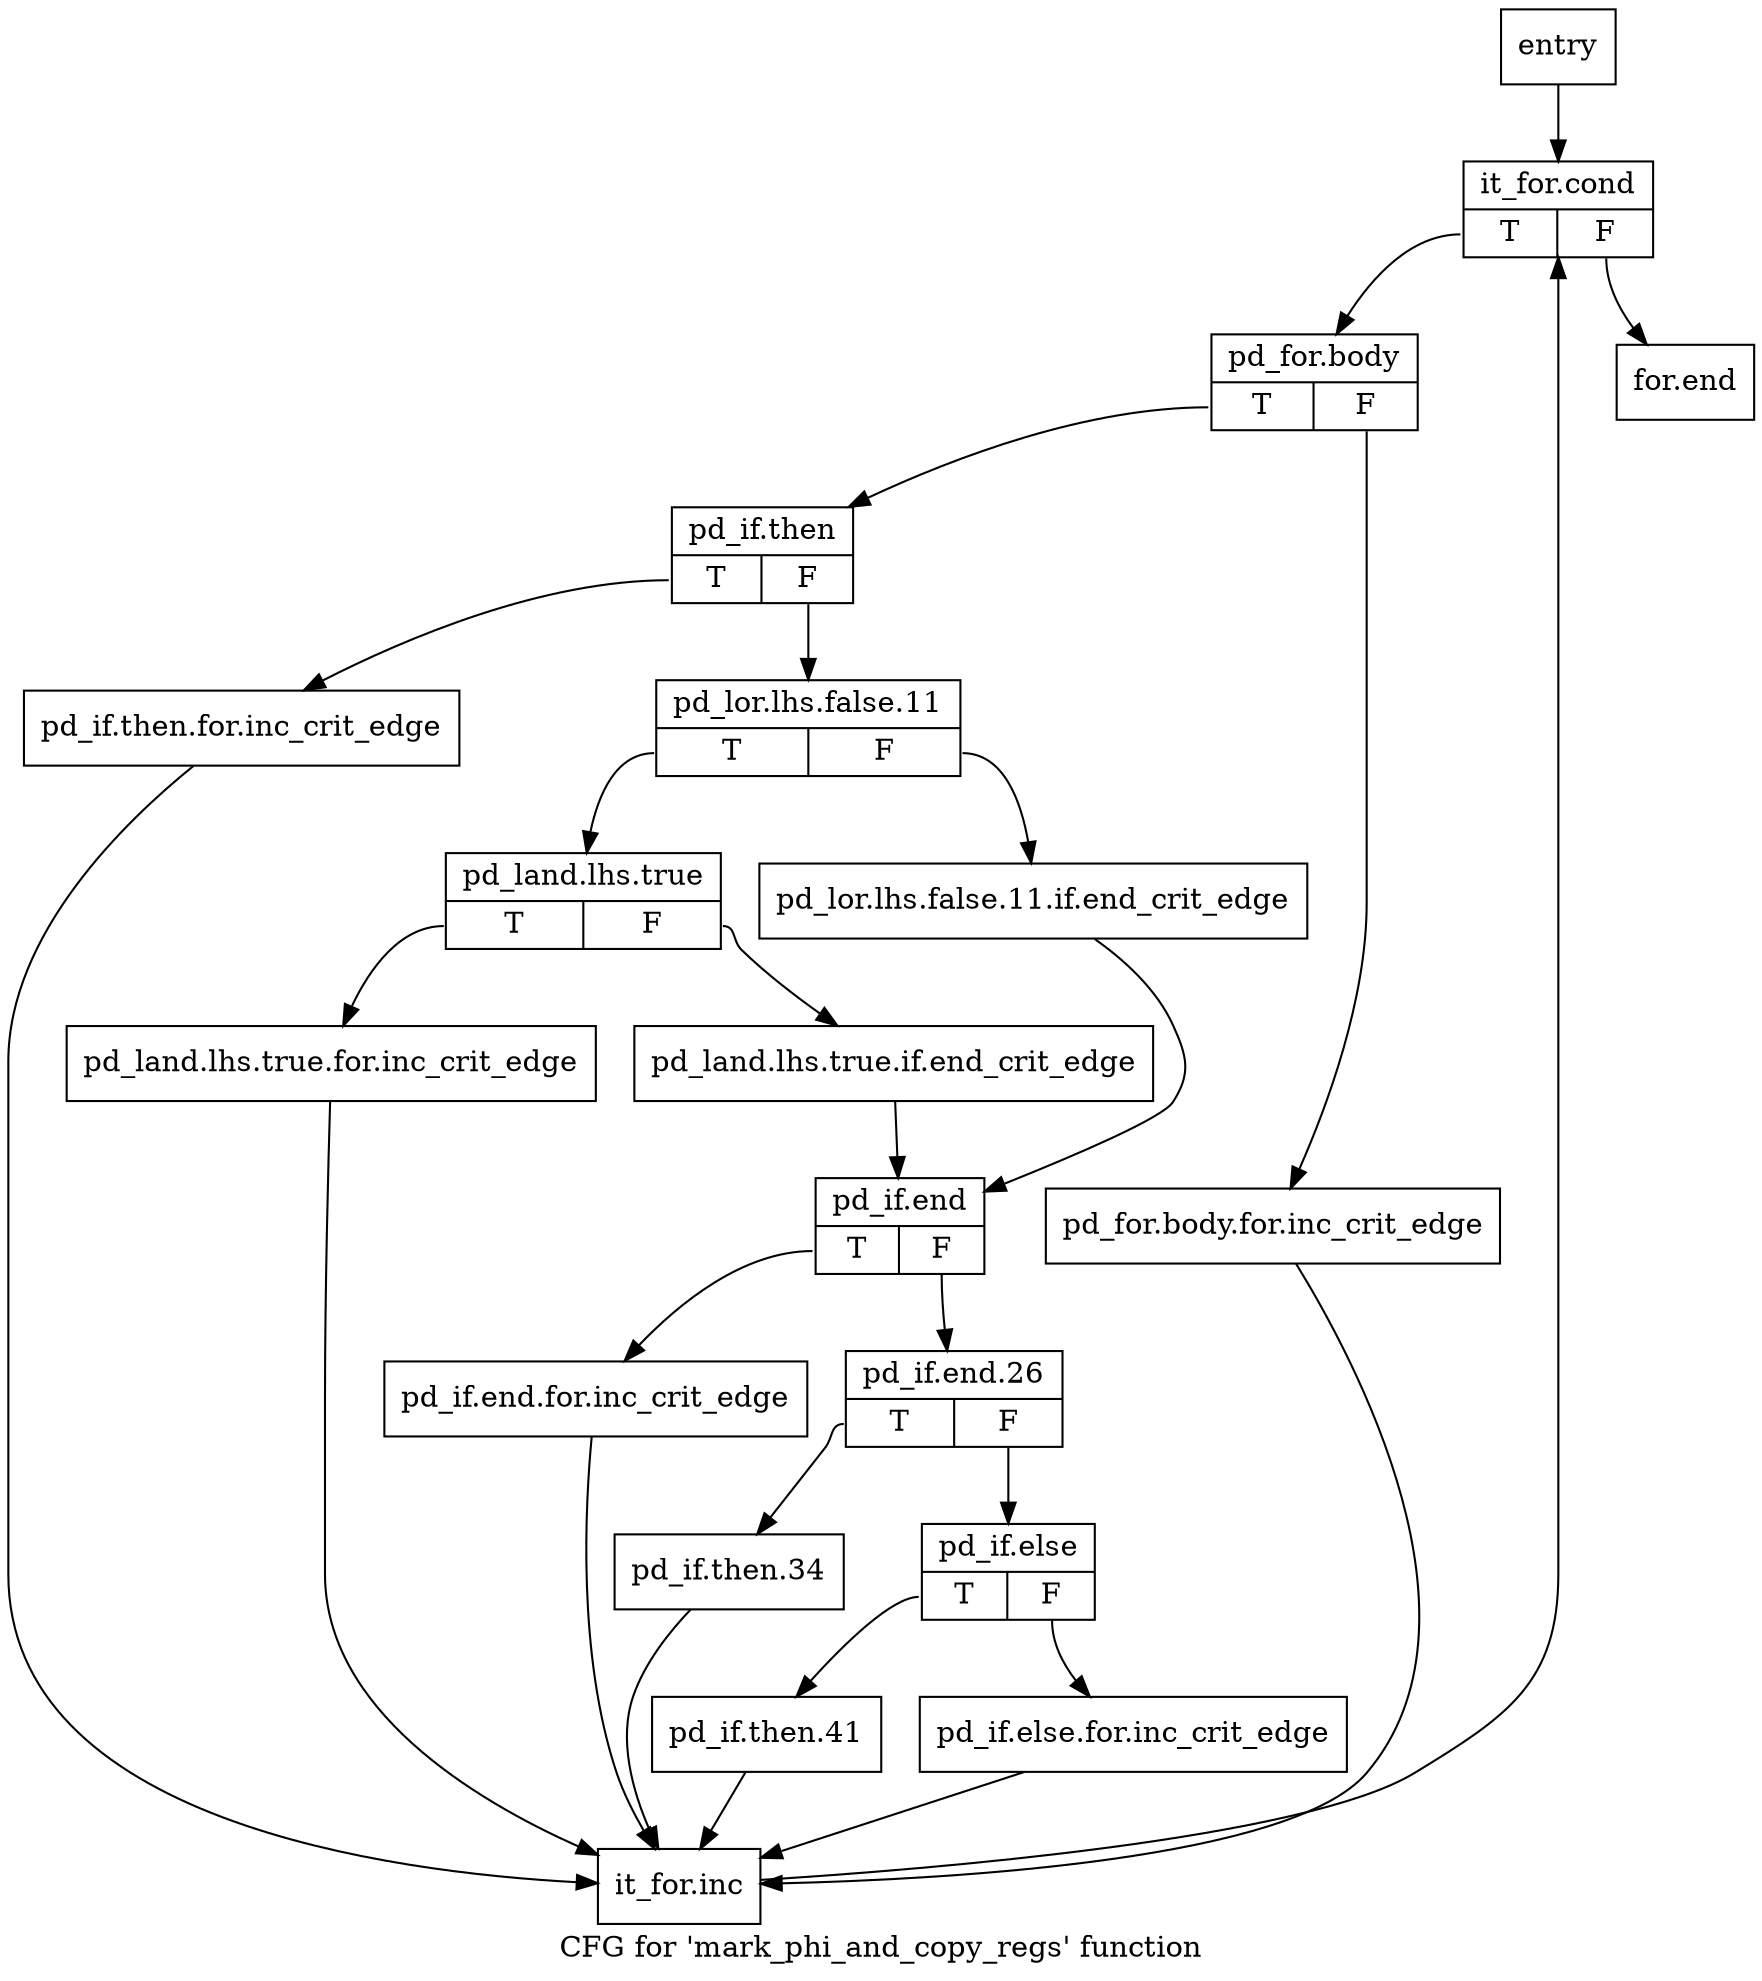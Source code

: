 digraph "CFG for 'mark_phi_and_copy_regs' function" {
	label="CFG for 'mark_phi_and_copy_regs' function";

	Node0x9191160 [shape=record,label="{entry}"];
	Node0x9191160 -> Node0x91911b0;
	Node0x91911b0 [shape=record,label="{it_for.cond|{<s0>T|<s1>F}}"];
	Node0x91911b0:s0 -> Node0x9191200;
	Node0x91911b0:s1 -> Node0x9191750;
	Node0x9191200 [shape=record,label="{pd_for.body|{<s0>T|<s1>F}}"];
	Node0x9191200:s0 -> Node0x91912a0;
	Node0x9191200:s1 -> Node0x9191250;
	Node0x9191250 [shape=record,label="{pd_for.body.for.inc_crit_edge}"];
	Node0x9191250 -> Node0x9191700;
	Node0x91912a0 [shape=record,label="{pd_if.then|{<s0>T|<s1>F}}"];
	Node0x91912a0:s0 -> Node0x91912f0;
	Node0x91912a0:s1 -> Node0x9191340;
	Node0x91912f0 [shape=record,label="{pd_if.then.for.inc_crit_edge}"];
	Node0x91912f0 -> Node0x9191700;
	Node0x9191340 [shape=record,label="{pd_lor.lhs.false.11|{<s0>T|<s1>F}}"];
	Node0x9191340:s0 -> Node0x91913e0;
	Node0x9191340:s1 -> Node0x9191390;
	Node0x9191390 [shape=record,label="{pd_lor.lhs.false.11.if.end_crit_edge}"];
	Node0x9191390 -> Node0x91914d0;
	Node0x91913e0 [shape=record,label="{pd_land.lhs.true|{<s0>T|<s1>F}}"];
	Node0x91913e0:s0 -> Node0x9191480;
	Node0x91913e0:s1 -> Node0x9191430;
	Node0x9191430 [shape=record,label="{pd_land.lhs.true.if.end_crit_edge}"];
	Node0x9191430 -> Node0x91914d0;
	Node0x9191480 [shape=record,label="{pd_land.lhs.true.for.inc_crit_edge}"];
	Node0x9191480 -> Node0x9191700;
	Node0x91914d0 [shape=record,label="{pd_if.end|{<s0>T|<s1>F}}"];
	Node0x91914d0:s0 -> Node0x9191520;
	Node0x91914d0:s1 -> Node0x9191570;
	Node0x9191520 [shape=record,label="{pd_if.end.for.inc_crit_edge}"];
	Node0x9191520 -> Node0x9191700;
	Node0x9191570 [shape=record,label="{pd_if.end.26|{<s0>T|<s1>F}}"];
	Node0x9191570:s0 -> Node0x91915c0;
	Node0x9191570:s1 -> Node0x9191610;
	Node0x91915c0 [shape=record,label="{pd_if.then.34}"];
	Node0x91915c0 -> Node0x9191700;
	Node0x9191610 [shape=record,label="{pd_if.else|{<s0>T|<s1>F}}"];
	Node0x9191610:s0 -> Node0x91916b0;
	Node0x9191610:s1 -> Node0x9191660;
	Node0x9191660 [shape=record,label="{pd_if.else.for.inc_crit_edge}"];
	Node0x9191660 -> Node0x9191700;
	Node0x91916b0 [shape=record,label="{pd_if.then.41}"];
	Node0x91916b0 -> Node0x9191700;
	Node0x9191700 [shape=record,label="{it_for.inc}"];
	Node0x9191700 -> Node0x91911b0;
	Node0x9191750 [shape=record,label="{for.end}"];
}
